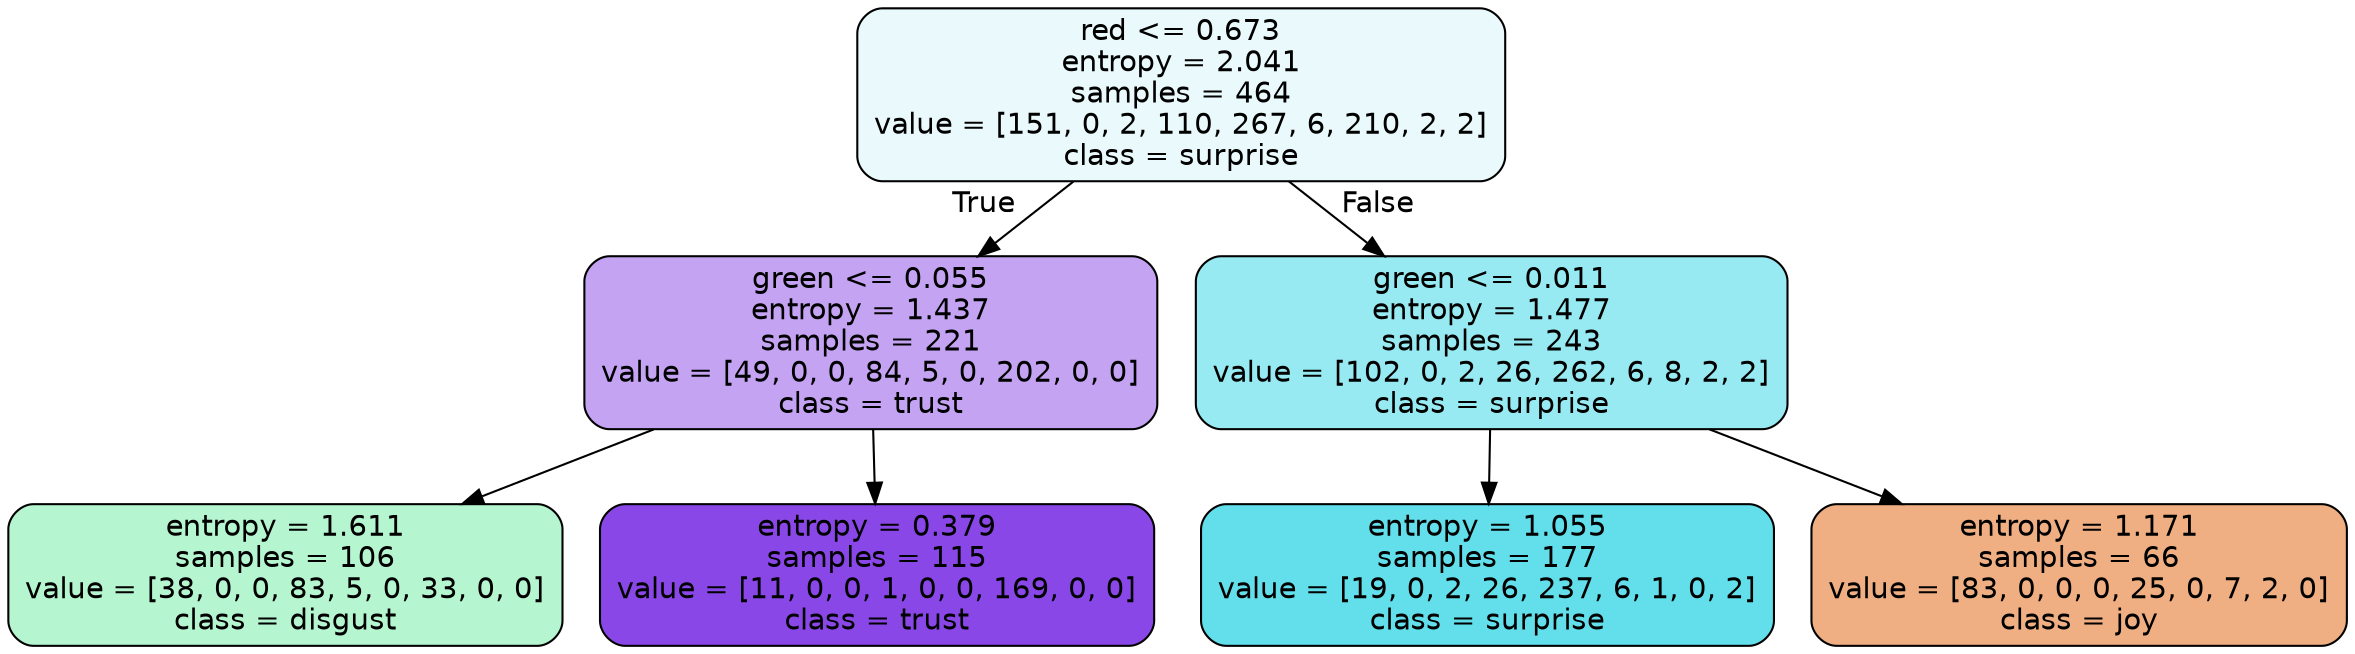 digraph Tree {
node [shape=box, style="filled, rounded", color="black", fontname=helvetica] ;
edge [fontname=helvetica] ;
0 [label="red <= 0.673\nentropy = 2.041\nsamples = 464\nvalue = [151, 0, 2, 110, 267, 6, 210, 2, 2]\nclass = surprise", fillcolor="#39d7e51b"] ;
1 [label="green <= 0.055\nentropy = 1.437\nsamples = 221\nvalue = [49, 0, 0, 84, 5, 0, 202, 0, 0]\nclass = trust", fillcolor="#8139e576"] ;
0 -> 1 [labeldistance=2.5, labelangle=45, headlabel="True"] ;
2 [label="entropy = 1.611\nsamples = 106\nvalue = [38, 0, 0, 83, 5, 0, 33, 0, 0]\nclass = disgust", fillcolor="#39e5815f"] ;
1 -> 2 ;
3 [label="entropy = 0.379\nsamples = 115\nvalue = [11, 0, 0, 1, 0, 0, 169, 0, 0]\nclass = trust", fillcolor="#8139e5ed"] ;
1 -> 3 ;
4 [label="green <= 0.011\nentropy = 1.477\nsamples = 243\nvalue = [102, 0, 2, 26, 262, 6, 8, 2, 2]\nclass = surprise", fillcolor="#39d7e584"] ;
0 -> 4 [labeldistance=2.5, labelangle=-45, headlabel="False"] ;
5 [label="entropy = 1.055\nsamples = 177\nvalue = [19, 0, 2, 26, 237, 6, 1, 0, 2]\nclass = surprise", fillcolor="#39d7e5ca"] ;
4 -> 5 ;
6 [label="entropy = 1.171\nsamples = 66\nvalue = [83, 0, 0, 0, 25, 0, 7, 2, 0]\nclass = joy", fillcolor="#e58139a1"] ;
4 -> 6 ;
}